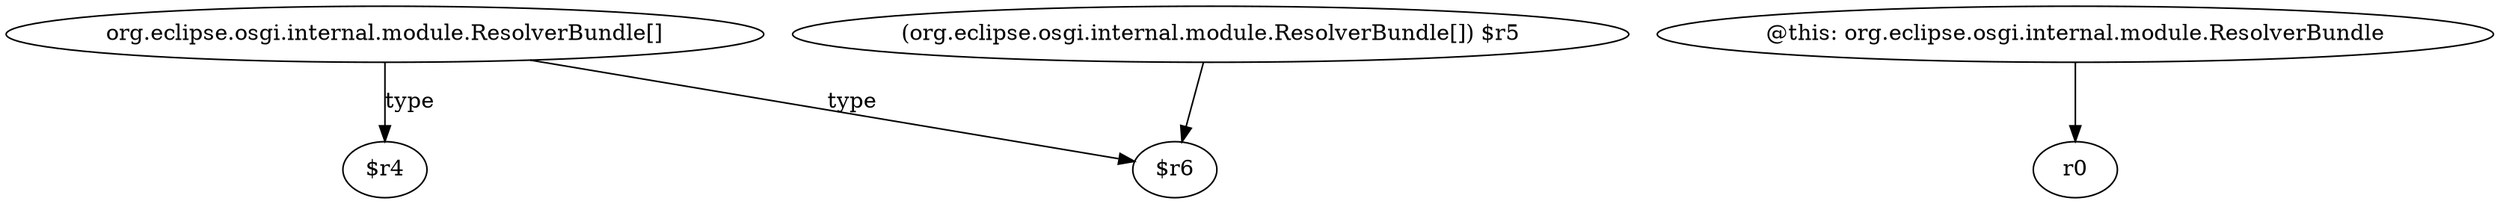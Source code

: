 digraph g {
0[label="org.eclipse.osgi.internal.module.ResolverBundle[]"]
1[label="$r6"]
0->1[label="type"]
2[label="(org.eclipse.osgi.internal.module.ResolverBundle[]) $r5"]
2->1[label=""]
3[label="@this: org.eclipse.osgi.internal.module.ResolverBundle"]
4[label="r0"]
3->4[label=""]
5[label="$r4"]
0->5[label="type"]
}